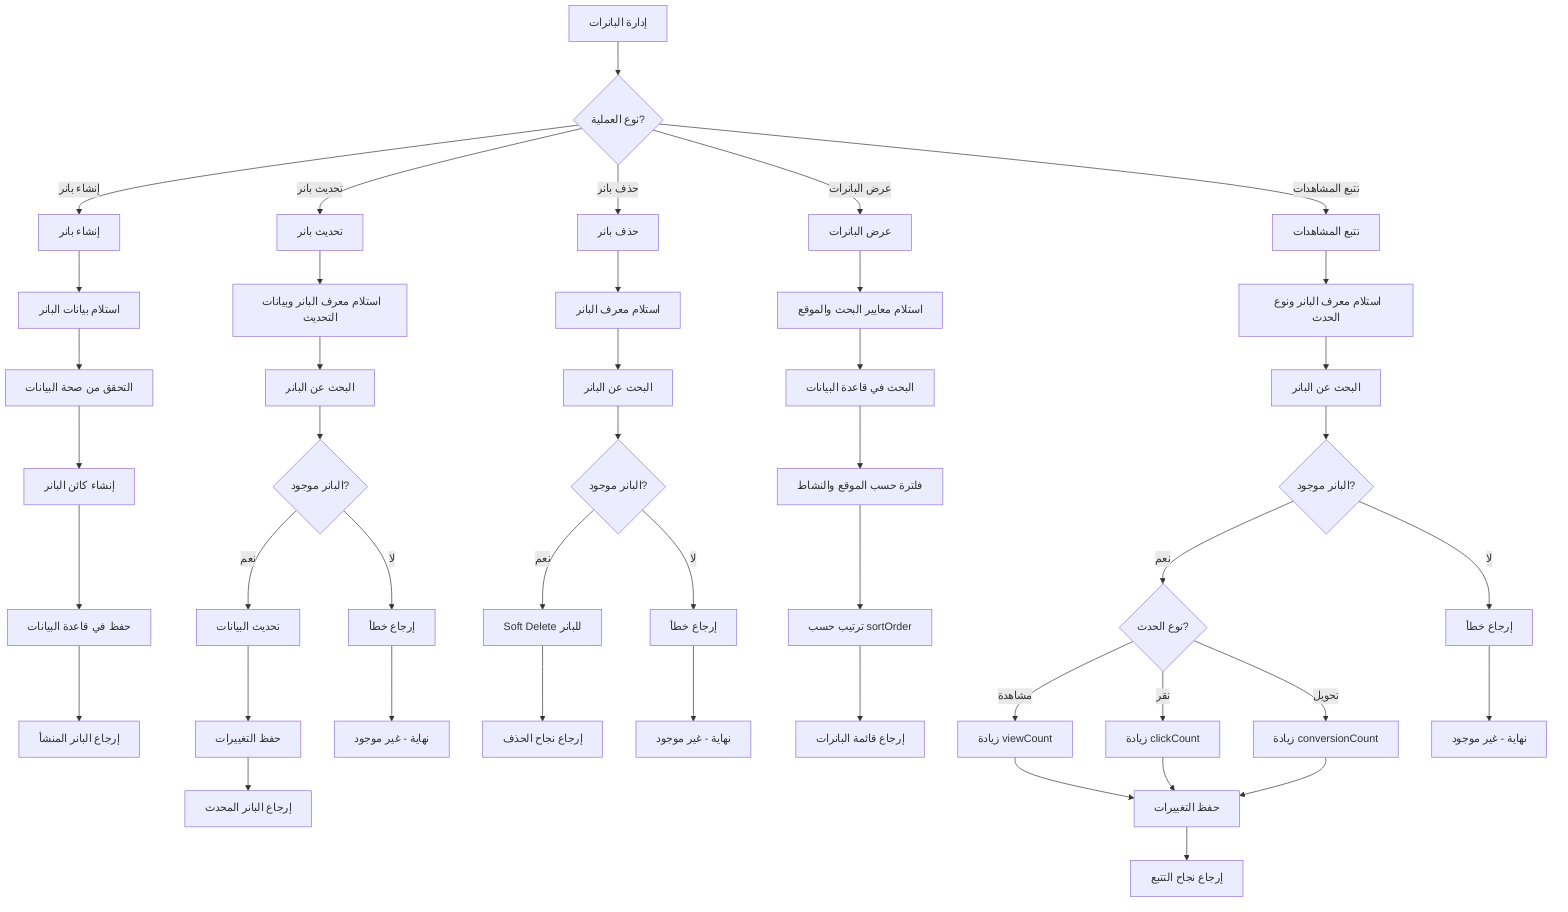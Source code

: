 %% Banners Management Flow
%% View at https://mermaid.live
flowchart TD
  A[إدارة البانرات] --> B{نوع العملية?}
  B -->|إنشاء بانر| C[إنشاء بانر]
  B -->|تحديث بانر| D[تحديث بانر]
  B -->|حذف بانر| E[حذف بانر]
  B -->|عرض البانرات| F[عرض البانرات]
  B -->|تتبع المشاهدات| G[تتبع المشاهدات]

  %% Create Banner
  C --> C1[استلام بيانات البانر]
  C1 --> C2[التحقق من صحة البيانات]
  C2 --> C3[إنشاء كائن البانر]
  C3 --> C4[حفظ في قاعدة البيانات]
  C4 --> C5[إرجاع البانر المنشأ]

  %% Update Banner
  D --> D1[استلام معرف البانر وبيانات التحديث]
  D1 --> D2[البحث عن البانر]
  D2 --> D3{البانر موجود?}
  D3 -->|لا| D4[إرجاع خطأ]
  D3 -->|نعم| D5[تحديث البيانات]
  D5 --> D6[حفظ التغييرات]
  D6 --> D7[إرجاع البانر المحدث]
  D4 --> D8[نهاية - غير موجود]

  %% Delete Banner
  E --> E1[استلام معرف البانر]
  E1 --> E2[البحث عن البانر]
  E2 --> E3{البانر موجود?}
  E3 -->|لا| E4[إرجاع خطأ]
  E3 -->|نعم| E5[Soft Delete للبانر]
  E5 --> E6[إرجاع نجاح الحذف]
  E4 --> E7[نهاية - غير موجود]

  %% List Banners
  F --> F1[استلام معايير البحث والموقع]
  F1 --> F2[البحث في قاعدة البيانات]
  F2 --> F3[فلترة حسب الموقع والنشاط]
  F3 --> F4[ترتيب حسب sortOrder]
  F4 --> F5[إرجاع قائمة البانرات]

  %% Track Views
  G --> G1[استلام معرف البانر ونوع الحدث]
  G1 --> G2[البحث عن البانر]
  G2 --> G3{البانر موجود?}
  G3 -->|لا| G4[إرجاع خطأ]
  G3 -->|نعم| G5{نوع الحدث?}
  G5 -->|مشاهدة| G6[زيادة viewCount]
  G5 -->|نقر| G7[زيادة clickCount]
  G5 -->|تحويل| G8[زيادة conversionCount]
  G6 --> G9[حفظ التغييرات]
  G7 --> G9
  G8 --> G9
  G9 --> G10[إرجاع نجاح التتبع]
  G4 --> G11[نهاية - غير موجود]